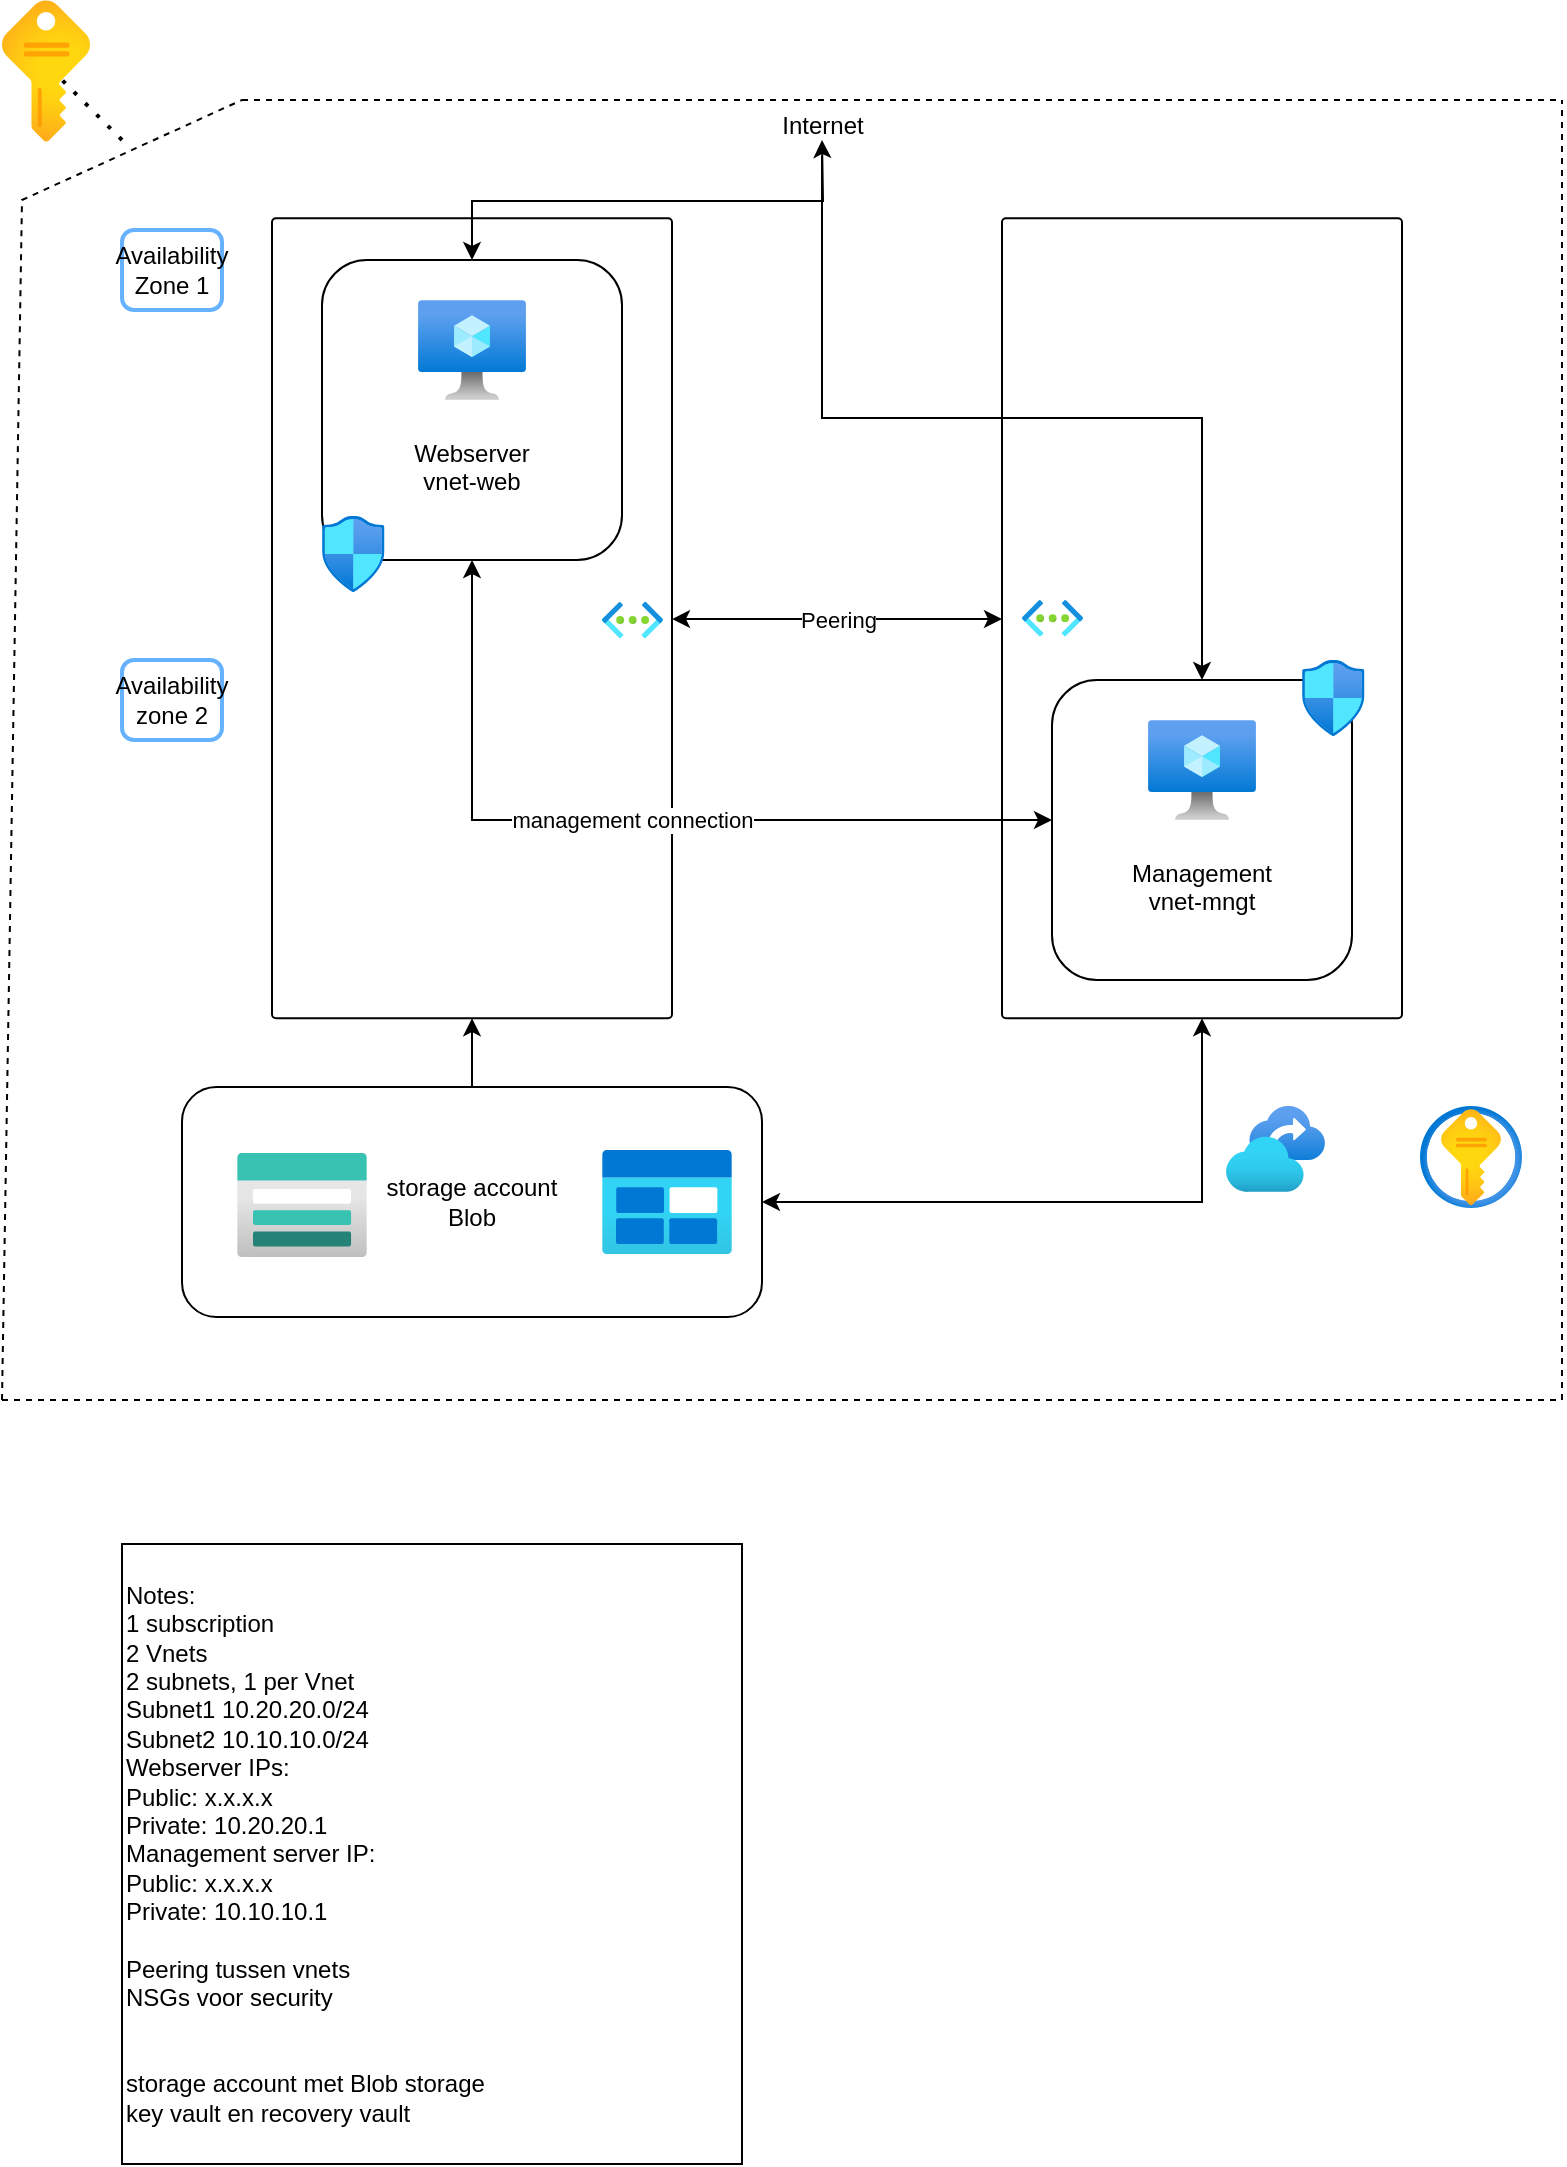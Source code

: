 <mxfile version="21.6.8" type="device">
  <diagram name="Pagina-1" id="UoyJ0l-6ss4mj00balDl">
    <mxGraphModel dx="1562" dy="822" grid="1" gridSize="10" guides="1" tooltips="1" connect="1" arrows="1" fold="1" page="1" pageScale="1" pageWidth="827" pageHeight="1169" math="0" shadow="0">
      <root>
        <mxCell id="0" />
        <mxCell id="1" parent="0" />
        <mxCell id="KK85A-Czj-PDCO1rTAJK-1" value="" style="endArrow=none;dashed=1;html=1;rounded=0;" edge="1" parent="1">
          <mxGeometry width="50" height="50" relative="1" as="geometry">
            <mxPoint x="20" y="710" as="sourcePoint" />
            <mxPoint x="140" y="60" as="targetPoint" />
            <Array as="points">
              <mxPoint x="30" y="110" />
            </Array>
          </mxGeometry>
        </mxCell>
        <mxCell id="KK85A-Czj-PDCO1rTAJK-2" value="" style="endArrow=none;dashed=1;html=1;rounded=0;" edge="1" parent="1">
          <mxGeometry width="50" height="50" relative="1" as="geometry">
            <mxPoint x="20" y="710" as="sourcePoint" />
            <mxPoint x="800" y="60" as="targetPoint" />
            <Array as="points">
              <mxPoint x="800" y="710" />
            </Array>
          </mxGeometry>
        </mxCell>
        <mxCell id="KK85A-Czj-PDCO1rTAJK-3" value="" style="endArrow=none;dashed=1;html=1;rounded=0;" edge="1" parent="1">
          <mxGeometry width="50" height="50" relative="1" as="geometry">
            <mxPoint x="140" y="60" as="sourcePoint" />
            <mxPoint x="800" y="60" as="targetPoint" />
            <Array as="points">
              <mxPoint x="380" y="60" />
            </Array>
          </mxGeometry>
        </mxCell>
        <mxCell id="KK85A-Czj-PDCO1rTAJK-6" value="Vnet1" style="rounded=1;whiteSpace=wrap;html=1;fillColor=#FFFFFF;strokeColor=#000000;gradientColor=none;arcSize=1;fontColor=#FFFFFF;" vertex="1" parent="1">
          <mxGeometry x="155" y="119.11" width="200" height="400" as="geometry" />
        </mxCell>
        <mxCell id="KK85A-Czj-PDCO1rTAJK-10" value="Peering" style="edgeStyle=orthogonalEdgeStyle;rounded=0;orthogonalLoop=1;jettySize=auto;html=1;exitX=0;exitY=0.5;exitDx=0;exitDy=0;entryX=1;entryY=0.5;entryDx=0;entryDy=0;endArrow=classic;endFill=1;startArrow=classic;startFill=1;strokeColor=#000000;" edge="1" parent="1">
          <mxGeometry relative="1" as="geometry">
            <mxPoint x="520" y="319.51" as="sourcePoint" />
            <mxPoint x="355" y="319.51" as="targetPoint" />
            <Array as="points">
              <mxPoint x="412.25" y="319.51" />
              <mxPoint x="412.25" y="319.51" />
            </Array>
          </mxGeometry>
        </mxCell>
        <mxCell id="KK85A-Czj-PDCO1rTAJK-7" value="Vnet2" style="rounded=1;whiteSpace=wrap;html=1;fillColor=#FFFFFF;arcSize=1;fontColor=#FFFFFF;" vertex="1" parent="1">
          <mxGeometry x="520" y="119.11" width="200" height="400" as="geometry" />
        </mxCell>
        <mxCell id="KK85A-Czj-PDCO1rTAJK-34" value="" style="edgeStyle=orthogonalEdgeStyle;rounded=0;orthogonalLoop=1;jettySize=auto;html=1;" edge="1" parent="1" source="KK85A-Czj-PDCO1rTAJK-8" target="KK85A-Czj-PDCO1rTAJK-6">
          <mxGeometry relative="1" as="geometry" />
        </mxCell>
        <mxCell id="KK85A-Czj-PDCO1rTAJK-35" style="edgeStyle=orthogonalEdgeStyle;rounded=0;orthogonalLoop=1;jettySize=auto;html=1;entryX=0.5;entryY=1;entryDx=0;entryDy=0;startArrow=classic;startFill=1;" edge="1" parent="1" source="KK85A-Czj-PDCO1rTAJK-8" target="KK85A-Czj-PDCO1rTAJK-7">
          <mxGeometry relative="1" as="geometry" />
        </mxCell>
        <mxCell id="KK85A-Czj-PDCO1rTAJK-8" value="storage account&lt;br&gt;Blob" style="rounded=1;whiteSpace=wrap;html=1;" vertex="1" parent="1">
          <mxGeometry x="110" y="553.5" width="290" height="115" as="geometry" />
        </mxCell>
        <mxCell id="KK85A-Czj-PDCO1rTAJK-30" value="management connection" style="edgeStyle=orthogonalEdgeStyle;rounded=0;orthogonalLoop=1;jettySize=auto;html=1;startArrow=classic;startFill=1;" edge="1" parent="1" source="KK85A-Czj-PDCO1rTAJK-13" target="KK85A-Czj-PDCO1rTAJK-14">
          <mxGeometry relative="1" as="geometry">
            <Array as="points">
              <mxPoint x="255" y="420" />
            </Array>
          </mxGeometry>
        </mxCell>
        <mxCell id="KK85A-Czj-PDCO1rTAJK-37" value="" style="edgeStyle=orthogonalEdgeStyle;rounded=0;orthogonalLoop=1;jettySize=auto;html=1;exitX=0.5;exitY=0;exitDx=0;exitDy=0;startArrow=classic;startFill=1;" edge="1" parent="1" source="KK85A-Czj-PDCO1rTAJK-13">
          <mxGeometry relative="1" as="geometry">
            <mxPoint x="430" y="80" as="targetPoint" />
          </mxGeometry>
        </mxCell>
        <mxCell id="KK85A-Czj-PDCO1rTAJK-13" value="&lt;br&gt;&lt;br&gt;&lt;br&gt;&lt;br&gt;Webserver&lt;br&gt;vnet-web" style="rounded=1;whiteSpace=wrap;html=1;" vertex="1" parent="1">
          <mxGeometry x="180" y="140" width="150" height="150" as="geometry" />
        </mxCell>
        <mxCell id="KK85A-Czj-PDCO1rTAJK-41" style="edgeStyle=orthogonalEdgeStyle;rounded=0;orthogonalLoop=1;jettySize=auto;html=1;exitX=0.5;exitY=0;exitDx=0;exitDy=0;startArrow=classic;startFill=1;endArrow=none;endFill=0;" edge="1" parent="1" source="KK85A-Czj-PDCO1rTAJK-14" target="KK85A-Czj-PDCO1rTAJK-38">
          <mxGeometry relative="1" as="geometry" />
        </mxCell>
        <mxCell id="KK85A-Czj-PDCO1rTAJK-14" value="&lt;br&gt;&lt;br&gt;&lt;br&gt;&lt;br&gt;Management&lt;br&gt;vnet-mngt" style="rounded=1;whiteSpace=wrap;html=1;" vertex="1" parent="1">
          <mxGeometry x="545" y="350" width="150" height="150" as="geometry" />
        </mxCell>
        <mxCell id="KK85A-Czj-PDCO1rTAJK-15" value="Notes:&lt;br&gt;1 subscription&lt;br&gt;2 Vnets&lt;br&gt;2 subnets, 1 per Vnet&lt;br&gt;Subnet1 10.20.20.0/24&amp;nbsp;&lt;br&gt;Subnet2 10.10.10.0/24&amp;nbsp;&lt;br&gt;Webserver IPs:&lt;br&gt;Public: x.x.x.x&amp;nbsp;&lt;br&gt;Private: 10.20.20.1&lt;br&gt;Management server IP:&lt;br&gt;Public: x.x.x.x&lt;br&gt;Private: 10.10.10.1&lt;br&gt;&lt;br&gt;Peering tussen vnets&lt;br&gt;NSGs voor security&lt;br&gt;&lt;br&gt;&lt;br&gt;storage account met Blob storage&lt;br&gt;key vault en recovery vault&lt;br&gt;" style="whiteSpace=wrap;html=1;aspect=fixed;align=left;" vertex="1" parent="1">
          <mxGeometry x="80" y="782" width="310" height="310" as="geometry" />
        </mxCell>
        <mxCell id="KK85A-Czj-PDCO1rTAJK-18" value="" style="image;aspect=fixed;html=1;points=[];align=center;fontSize=12;image=img/lib/azure2/compute/Virtual_Machine.svg;" vertex="1" parent="1">
          <mxGeometry x="593.05" y="370" width="53.91" height="50" as="geometry" />
        </mxCell>
        <mxCell id="KK85A-Czj-PDCO1rTAJK-19" value="Availability Zone 1" style="rounded=1;whiteSpace=wrap;html=1;fillColor=none;strokeColor=#66B2FF;strokeWidth=2;collapsible=1;" vertex="1" collapsed="1" parent="1">
          <mxGeometry x="80" y="125" width="50" height="40" as="geometry">
            <mxRectangle x="80" y="125" width="700" height="180" as="alternateBounds" />
          </mxGeometry>
        </mxCell>
        <mxCell id="KK85A-Czj-PDCO1rTAJK-20" value="Availability zone 2" style="rounded=1;whiteSpace=wrap;html=1;fillColor=none;strokeColor=#66B2FF;strokeWidth=2;backgroundOutline=0;collapsible=1;" vertex="1" collapsed="1" parent="1">
          <mxGeometry x="80" y="340" width="50" height="40" as="geometry">
            <mxRectangle x="80" y="340" width="700" height="170" as="alternateBounds" />
          </mxGeometry>
        </mxCell>
        <mxCell id="KK85A-Czj-PDCO1rTAJK-16" value="" style="image;aspect=fixed;html=1;points=[];align=center;fontSize=12;image=img/lib/azure2/compute/Virtual_Machine.svg;" vertex="1" parent="1">
          <mxGeometry x="228.05" y="160" width="53.91" height="50" as="geometry" />
        </mxCell>
        <mxCell id="KK85A-Czj-PDCO1rTAJK-21" value="" style="endArrow=none;dashed=1;html=1;dashPattern=1 3;strokeWidth=2;rounded=0;" edge="1" parent="1">
          <mxGeometry width="50" height="50" relative="1" as="geometry">
            <mxPoint x="80" y="80" as="sourcePoint" />
            <mxPoint x="40" y="40" as="targetPoint" />
          </mxGeometry>
        </mxCell>
        <mxCell id="KK85A-Czj-PDCO1rTAJK-22" value="" style="image;aspect=fixed;html=1;points=[];align=center;fontSize=12;image=img/lib/azure2/general/Subscriptions.svg;" vertex="1" parent="1">
          <mxGeometry x="20" y="10" width="44" height="71" as="geometry" />
        </mxCell>
        <mxCell id="KK85A-Czj-PDCO1rTAJK-24" value="" style="image;aspect=fixed;html=1;points=[];align=center;fontSize=12;image=img/lib/azure2/networking/Virtual_Networks.svg;" vertex="1" parent="1">
          <mxGeometry x="320" y="310.9" width="30.5" height="18.21" as="geometry" />
        </mxCell>
        <mxCell id="KK85A-Czj-PDCO1rTAJK-25" value="" style="image;aspect=fixed;html=1;points=[];align=center;fontSize=12;image=img/lib/azure2/networking/Virtual_Networks.svg;" vertex="1" parent="1">
          <mxGeometry x="530" y="310.01" width="30.5" height="18.21" as="geometry" />
        </mxCell>
        <mxCell id="KK85A-Czj-PDCO1rTAJK-26" value="" style="image;aspect=fixed;html=1;points=[];align=center;fontSize=12;image=img/lib/azure2/storage/Storage_Accounts.svg;" vertex="1" parent="1">
          <mxGeometry x="137.5" y="586.5" width="65" height="52" as="geometry" />
        </mxCell>
        <mxCell id="KK85A-Czj-PDCO1rTAJK-27" value="" style="image;aspect=fixed;html=1;points=[];align=center;fontSize=12;image=img/lib/azure2/general/Blob_Block.svg;" vertex="1" parent="1">
          <mxGeometry x="320" y="585" width="65" height="52" as="geometry" />
        </mxCell>
        <mxCell id="KK85A-Czj-PDCO1rTAJK-31" value="" style="image;aspect=fixed;html=1;points=[];align=center;fontSize=12;image=img/lib/azure2/security/Key_Vaults.svg;" vertex="1" parent="1">
          <mxGeometry x="729" y="563" width="51" height="51" as="geometry" />
        </mxCell>
        <mxCell id="KK85A-Czj-PDCO1rTAJK-32" value="" style="image;aspect=fixed;html=1;points=[];align=center;fontSize=12;image=img/lib/azure2/networking/Network_Security_Groups.svg;" vertex="1" parent="1">
          <mxGeometry x="180" y="268" width="31.29" height="38" as="geometry" />
        </mxCell>
        <mxCell id="KK85A-Czj-PDCO1rTAJK-33" value="" style="image;aspect=fixed;html=1;points=[];align=center;fontSize=12;image=img/lib/azure2/networking/Network_Security_Groups.svg;" vertex="1" parent="1">
          <mxGeometry x="670" y="340" width="31.29" height="38" as="geometry" />
        </mxCell>
        <mxCell id="KK85A-Czj-PDCO1rTAJK-36" value="" style="image;aspect=fixed;html=1;points=[];align=center;fontSize=12;image=img/lib/azure2/storage/Recovery_Services_Vaults.svg;" vertex="1" parent="1">
          <mxGeometry x="632" y="563" width="49.45" height="43" as="geometry" />
        </mxCell>
        <mxCell id="KK85A-Czj-PDCO1rTAJK-38" value="Internet" style="text;html=1;align=center;verticalAlign=middle;resizable=0;points=[];autosize=1;strokeColor=none;fillColor=none;" vertex="1" parent="1">
          <mxGeometry x="400" y="58" width="60" height="30" as="geometry" />
        </mxCell>
      </root>
    </mxGraphModel>
  </diagram>
</mxfile>
